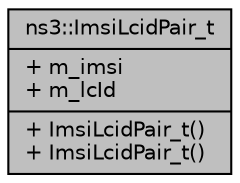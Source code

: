 digraph "ns3::ImsiLcidPair_t"
{
  edge [fontname="Helvetica",fontsize="10",labelfontname="Helvetica",labelfontsize="10"];
  node [fontname="Helvetica",fontsize="10",shape=record];
  Node1 [label="{ns3::ImsiLcidPair_t\n|+ m_imsi\l+ m_lcId\l|+ ImsiLcidPair_t()\l+ ImsiLcidPair_t()\l}",height=0.2,width=0.4,color="black", fillcolor="grey75", style="filled", fontcolor="black"];
}
